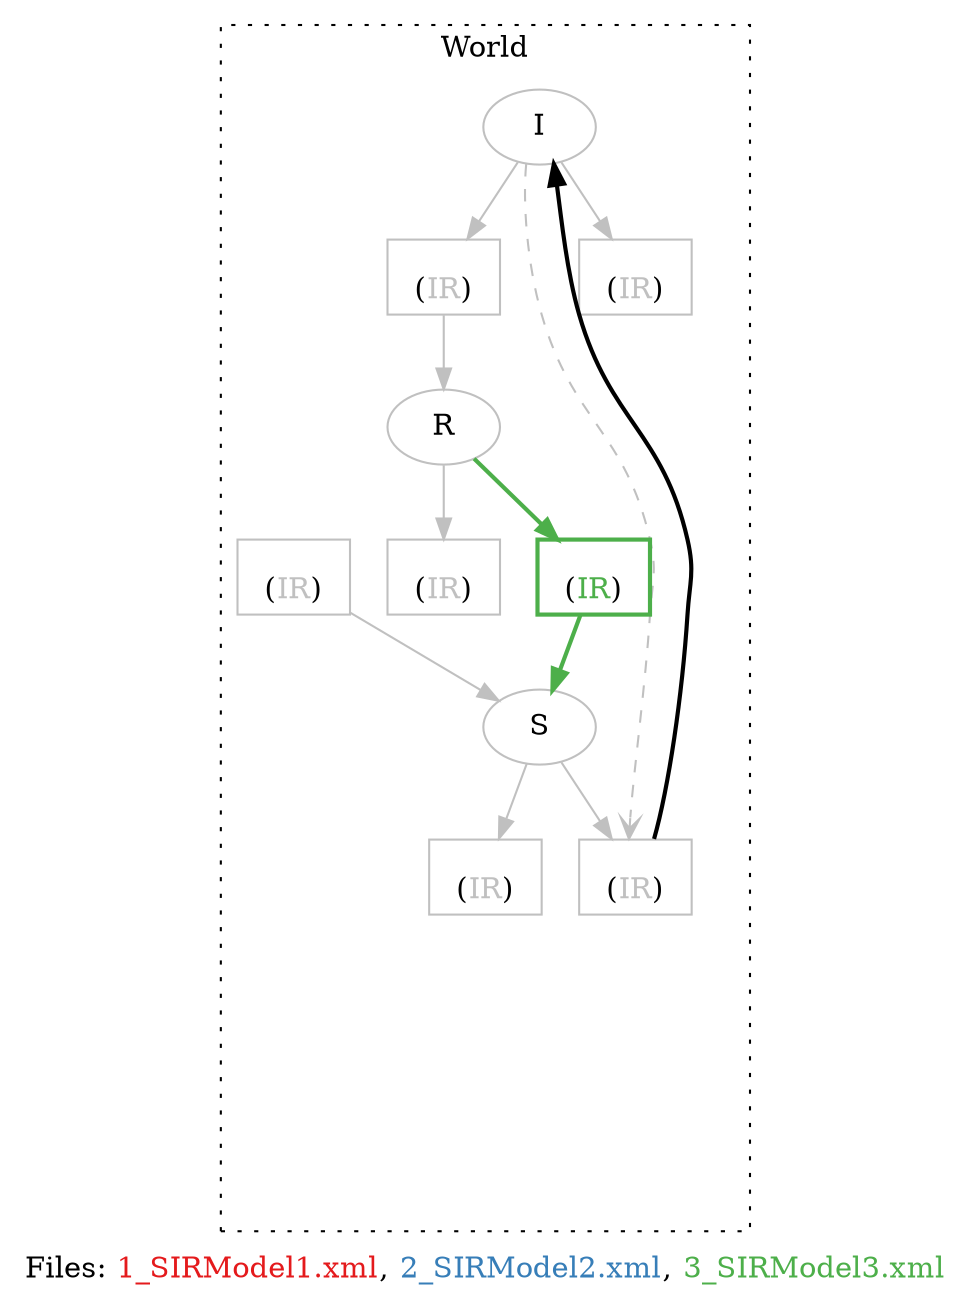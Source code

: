 


digraph comparison {
rankdir = TB;


subgraph cluster_World {
graph[style=dotted];
label="World";
"I" [color="grey",label="I"   , style=""];
"S" [color="grey",label="S"   , style=""];
"R" [color="grey",label="R"   , style=""];
"L" [color="#377eb8",label="L"   , style="invis,"];
recoveredDeath [shape="rectangle", color="grey",  label=<<br/>(<font color='grey'>IR</font>)> , style=""];
R -> recoveredDeath [color="grey", style=""];
Recovery [shape="rectangle", color="grey",  label=<<br/>(<font color='grey'>IR</font>)> , style=""];
I -> Recovery [color="grey", style=""];
Recovery -> R [color="grey", style=""];
susDeath [shape="rectangle", color="grey",  label=<<br/>(<font color='grey'>IR</font>)> , style=""];
S -> susDeath [color="grey", style=""];
latentDeath [shape="rectangle", color="#377eb8",  label=<<br/>(<font color='#377eb8'>IR</font>)> , style="invis,"];
L -> latentDeath [color="#377eb8", style="invis,"];
transitionFromLatencyToInfective [shape="rectangle", color="#377eb8",  label=<<br/>(<font color='#377eb8'>IR</font>)> , style="invis,"];
L -> transitionFromLatencyToInfective [color="#377eb8", style="invis,"];
transitionFromLatencyToInfective -> I [color="#377eb8", style="invis,"];
Infection [shape="rectangle", color="grey",  label=<<br/>(<font color='grey'>IR</font>)> , style=""];
S -> Infection [color="grey", style=""];
Infection -> I [color="black", style="bold,"];
Infection -> L [color="#377eb8", style="invis,"];
infectedDeath [shape="rectangle", color="grey",  label=<<br/>(<font color='grey'>IR</font>)> , style=""];
I -> infectedDeath [color="grey", style=""];
Birth [shape="rectangle", color="grey",  label=<<br/>(<font color='grey'>IR</font>)> , style=""];
Birth -> S [color="grey", style=""];
RecoveredToSusceptible [shape="rectangle", color="#4daf4a",  label=<<br/>(<font color='#4daf4a'>IR</font>)> , style="bold,"];
R -> RecoveredToSusceptible [color="#4daf4a", style="bold,"];
RecoveredToSusceptible -> S [color="#4daf4a", style="bold,"];
"I" -> "Infection" [color="grey", arrowhead="vee" , style="dashed"];


}
label=<Files: <font color='#e41a1c'>1_SIRModel1.xml</font>, <font color='#377eb8'>2_SIRModel2.xml</font>, <font color='#4daf4a'>3_SIRModel3.xml</font>>;
}

